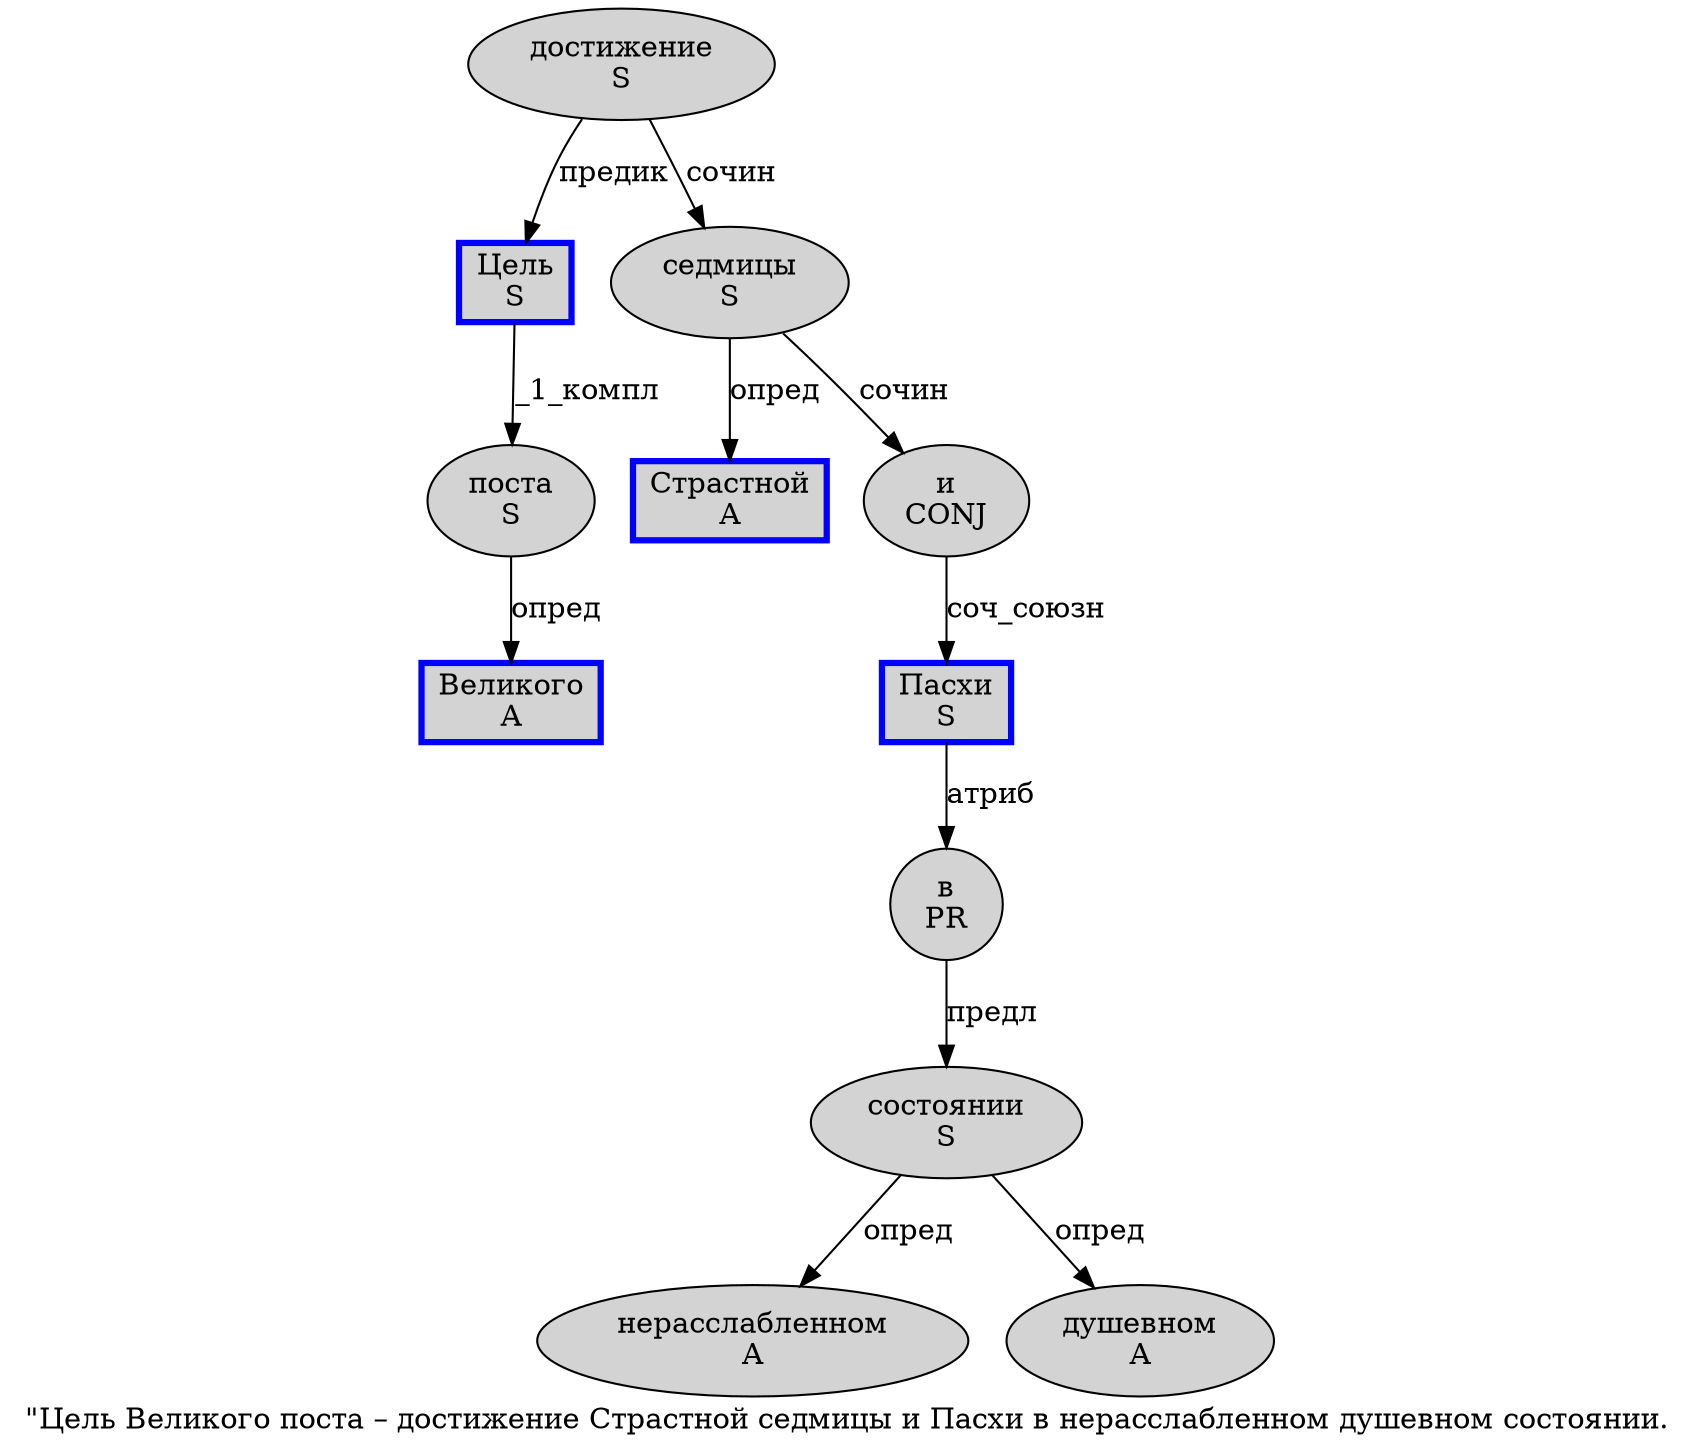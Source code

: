 digraph SENTENCE_1046 {
	graph [label="\"Цель Великого поста – достижение Страстной седмицы и Пасхи в нерасслабленном душевном состоянии."]
	node [style=filled]
		1 [label="Цель
S" color=blue fillcolor=lightgray penwidth=3 shape=box]
		2 [label="Великого
A" color=blue fillcolor=lightgray penwidth=3 shape=box]
		3 [label="поста
S" color="" fillcolor=lightgray penwidth=1 shape=ellipse]
		5 [label="достижение
S" color="" fillcolor=lightgray penwidth=1 shape=ellipse]
		6 [label="Страстной
A" color=blue fillcolor=lightgray penwidth=3 shape=box]
		7 [label="седмицы
S" color="" fillcolor=lightgray penwidth=1 shape=ellipse]
		8 [label="и
CONJ" color="" fillcolor=lightgray penwidth=1 shape=ellipse]
		9 [label="Пасхи
S" color=blue fillcolor=lightgray penwidth=3 shape=box]
		10 [label="в
PR" color="" fillcolor=lightgray penwidth=1 shape=ellipse]
		11 [label="нерасслабленном
A" color="" fillcolor=lightgray penwidth=1 shape=ellipse]
		12 [label="душевном
A" color="" fillcolor=lightgray penwidth=1 shape=ellipse]
		13 [label="состоянии
S" color="" fillcolor=lightgray penwidth=1 shape=ellipse]
			13 -> 11 [label="опред"]
			13 -> 12 [label="опред"]
			1 -> 3 [label="_1_компл"]
			8 -> 9 [label="соч_союзн"]
			9 -> 10 [label="атриб"]
			5 -> 1 [label="предик"]
			5 -> 7 [label="сочин"]
			10 -> 13 [label="предл"]
			7 -> 6 [label="опред"]
			7 -> 8 [label="сочин"]
			3 -> 2 [label="опред"]
}